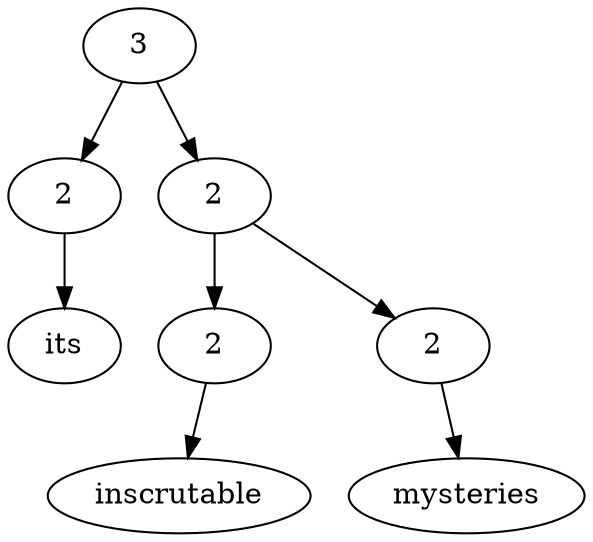 digraph G{Node0 [label="3"]
Node0 -> Node1
Node0 -> Node3
Node1 [label="2"]
Node1 -> Node2
Node3 [label="2"]
Node3 -> Node4
Node3 -> Node6
Node2 [label="its"]
Node4 [label="2"]
Node4 -> Node5
Node6 [label="2"]
Node6 -> Node7
Node5 [label="inscrutable"]
Node7 [label="mysteries"]
}